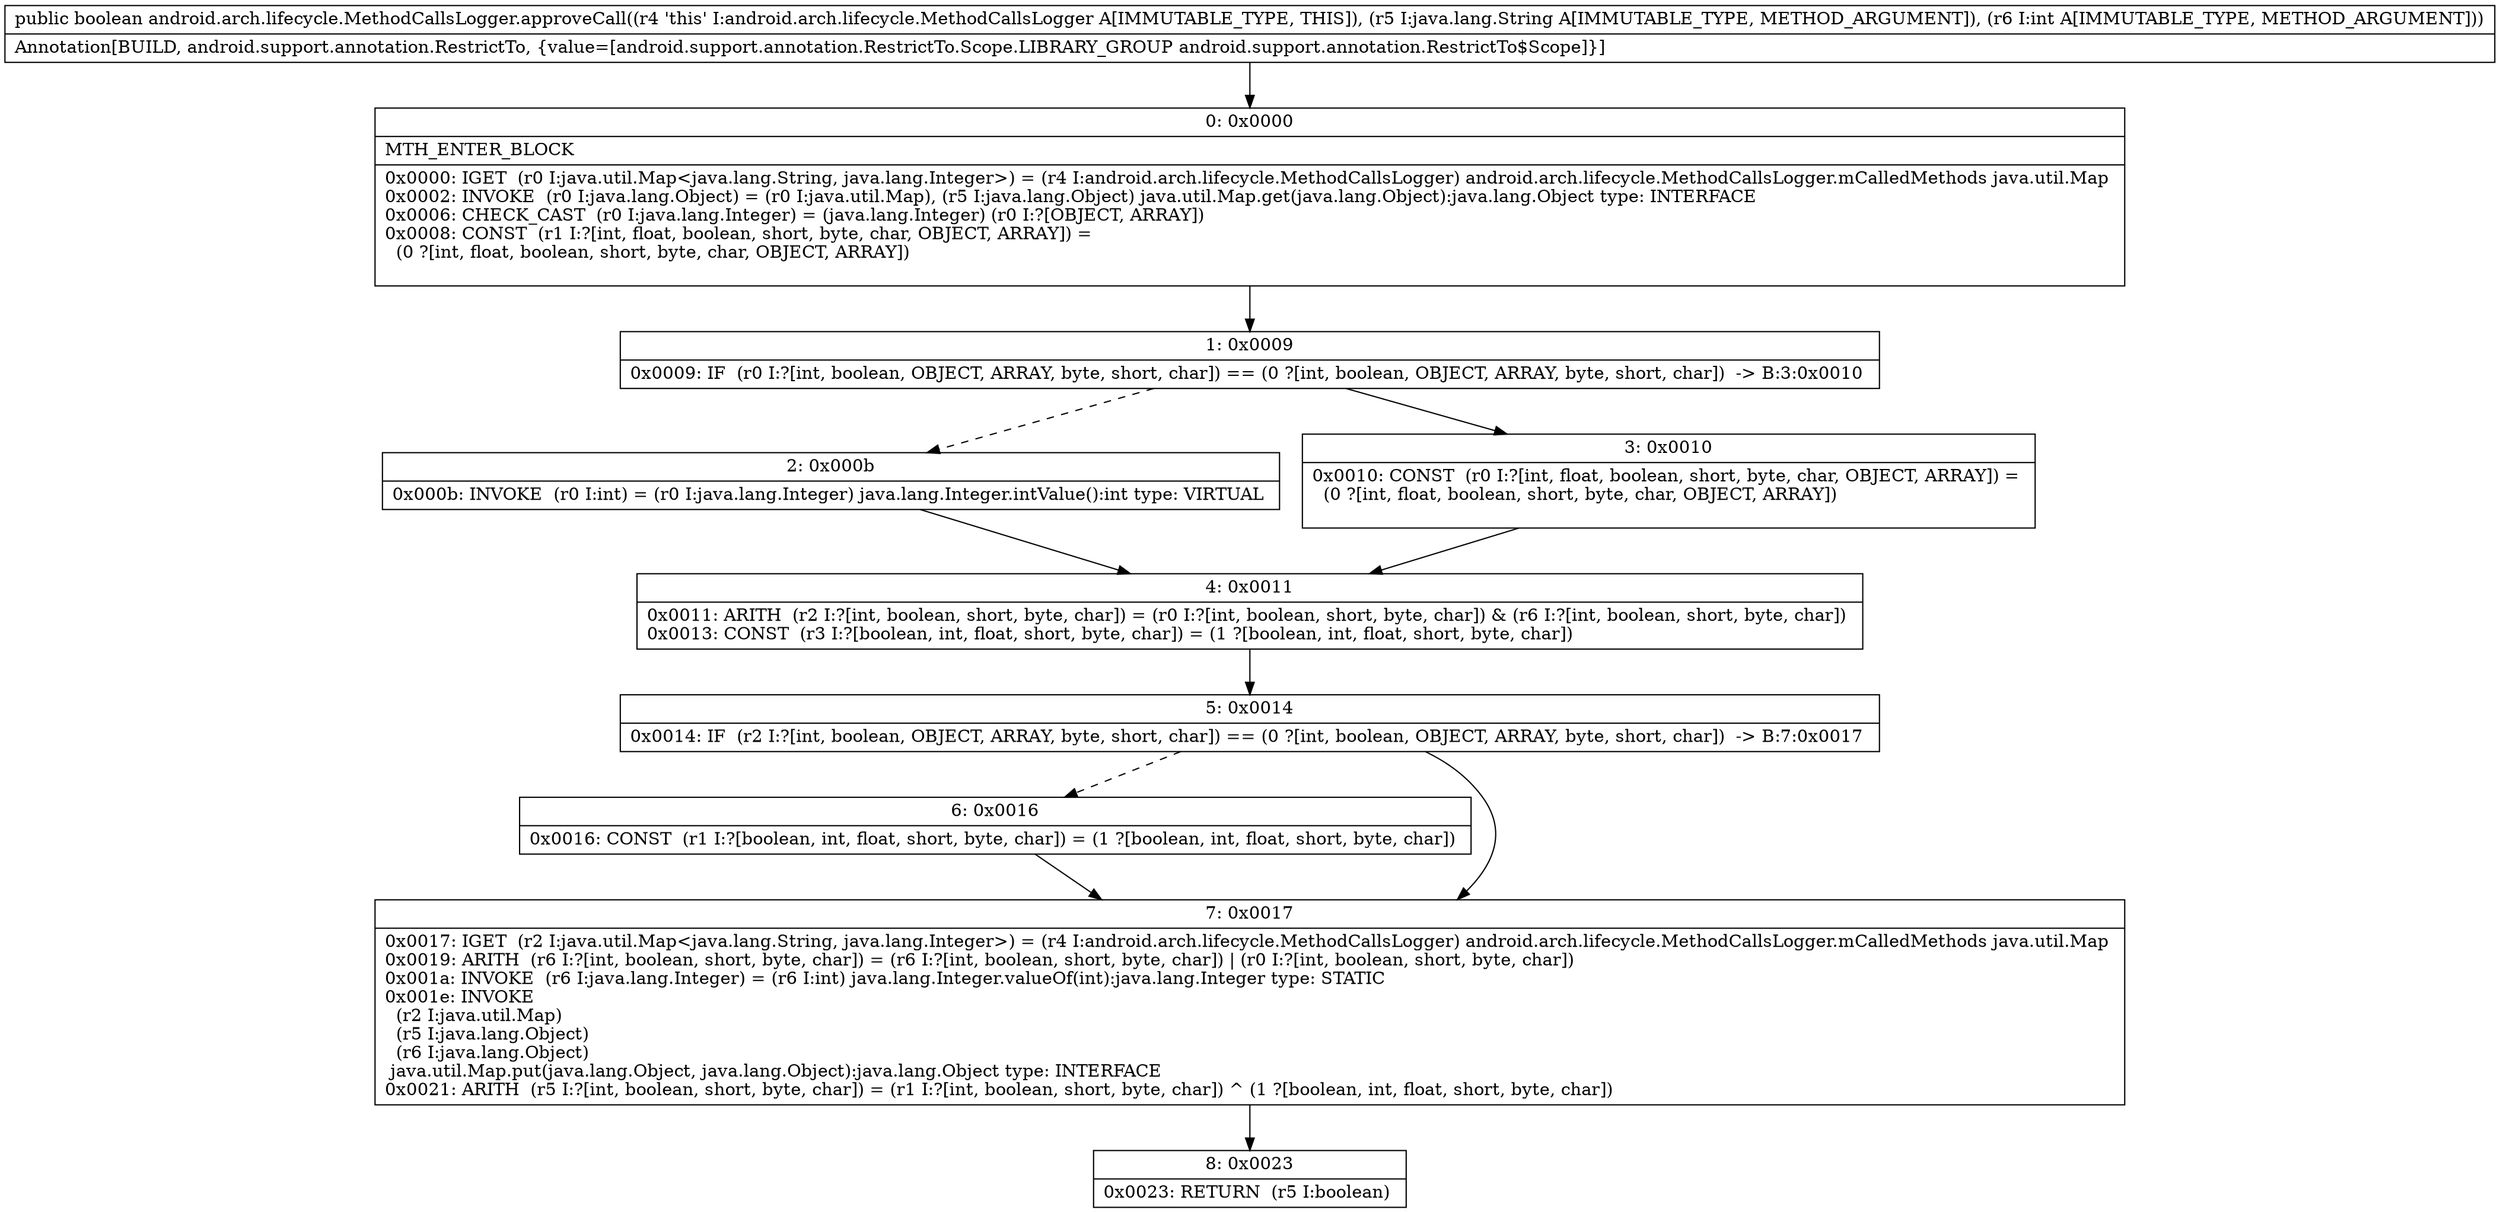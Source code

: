 digraph "CFG forandroid.arch.lifecycle.MethodCallsLogger.approveCall(Ljava\/lang\/String;I)Z" {
Node_0 [shape=record,label="{0\:\ 0x0000|MTH_ENTER_BLOCK\l|0x0000: IGET  (r0 I:java.util.Map\<java.lang.String, java.lang.Integer\>) = (r4 I:android.arch.lifecycle.MethodCallsLogger) android.arch.lifecycle.MethodCallsLogger.mCalledMethods java.util.Map \l0x0002: INVOKE  (r0 I:java.lang.Object) = (r0 I:java.util.Map), (r5 I:java.lang.Object) java.util.Map.get(java.lang.Object):java.lang.Object type: INTERFACE \l0x0006: CHECK_CAST  (r0 I:java.lang.Integer) = (java.lang.Integer) (r0 I:?[OBJECT, ARRAY]) \l0x0008: CONST  (r1 I:?[int, float, boolean, short, byte, char, OBJECT, ARRAY]) = \l  (0 ?[int, float, boolean, short, byte, char, OBJECT, ARRAY])\l \l}"];
Node_1 [shape=record,label="{1\:\ 0x0009|0x0009: IF  (r0 I:?[int, boolean, OBJECT, ARRAY, byte, short, char]) == (0 ?[int, boolean, OBJECT, ARRAY, byte, short, char])  \-\> B:3:0x0010 \l}"];
Node_2 [shape=record,label="{2\:\ 0x000b|0x000b: INVOKE  (r0 I:int) = (r0 I:java.lang.Integer) java.lang.Integer.intValue():int type: VIRTUAL \l}"];
Node_3 [shape=record,label="{3\:\ 0x0010|0x0010: CONST  (r0 I:?[int, float, boolean, short, byte, char, OBJECT, ARRAY]) = \l  (0 ?[int, float, boolean, short, byte, char, OBJECT, ARRAY])\l \l}"];
Node_4 [shape=record,label="{4\:\ 0x0011|0x0011: ARITH  (r2 I:?[int, boolean, short, byte, char]) = (r0 I:?[int, boolean, short, byte, char]) & (r6 I:?[int, boolean, short, byte, char]) \l0x0013: CONST  (r3 I:?[boolean, int, float, short, byte, char]) = (1 ?[boolean, int, float, short, byte, char]) \l}"];
Node_5 [shape=record,label="{5\:\ 0x0014|0x0014: IF  (r2 I:?[int, boolean, OBJECT, ARRAY, byte, short, char]) == (0 ?[int, boolean, OBJECT, ARRAY, byte, short, char])  \-\> B:7:0x0017 \l}"];
Node_6 [shape=record,label="{6\:\ 0x0016|0x0016: CONST  (r1 I:?[boolean, int, float, short, byte, char]) = (1 ?[boolean, int, float, short, byte, char]) \l}"];
Node_7 [shape=record,label="{7\:\ 0x0017|0x0017: IGET  (r2 I:java.util.Map\<java.lang.String, java.lang.Integer\>) = (r4 I:android.arch.lifecycle.MethodCallsLogger) android.arch.lifecycle.MethodCallsLogger.mCalledMethods java.util.Map \l0x0019: ARITH  (r6 I:?[int, boolean, short, byte, char]) = (r6 I:?[int, boolean, short, byte, char]) \| (r0 I:?[int, boolean, short, byte, char]) \l0x001a: INVOKE  (r6 I:java.lang.Integer) = (r6 I:int) java.lang.Integer.valueOf(int):java.lang.Integer type: STATIC \l0x001e: INVOKE  \l  (r2 I:java.util.Map)\l  (r5 I:java.lang.Object)\l  (r6 I:java.lang.Object)\l java.util.Map.put(java.lang.Object, java.lang.Object):java.lang.Object type: INTERFACE \l0x0021: ARITH  (r5 I:?[int, boolean, short, byte, char]) = (r1 I:?[int, boolean, short, byte, char]) ^ (1 ?[boolean, int, float, short, byte, char]) \l}"];
Node_8 [shape=record,label="{8\:\ 0x0023|0x0023: RETURN  (r5 I:boolean) \l}"];
MethodNode[shape=record,label="{public boolean android.arch.lifecycle.MethodCallsLogger.approveCall((r4 'this' I:android.arch.lifecycle.MethodCallsLogger A[IMMUTABLE_TYPE, THIS]), (r5 I:java.lang.String A[IMMUTABLE_TYPE, METHOD_ARGUMENT]), (r6 I:int A[IMMUTABLE_TYPE, METHOD_ARGUMENT]))  | Annotation[BUILD, android.support.annotation.RestrictTo, \{value=[android.support.annotation.RestrictTo.Scope.LIBRARY_GROUP android.support.annotation.RestrictTo$Scope]\}]\l}"];
MethodNode -> Node_0;
Node_0 -> Node_1;
Node_1 -> Node_2[style=dashed];
Node_1 -> Node_3;
Node_2 -> Node_4;
Node_3 -> Node_4;
Node_4 -> Node_5;
Node_5 -> Node_6[style=dashed];
Node_5 -> Node_7;
Node_6 -> Node_7;
Node_7 -> Node_8;
}

